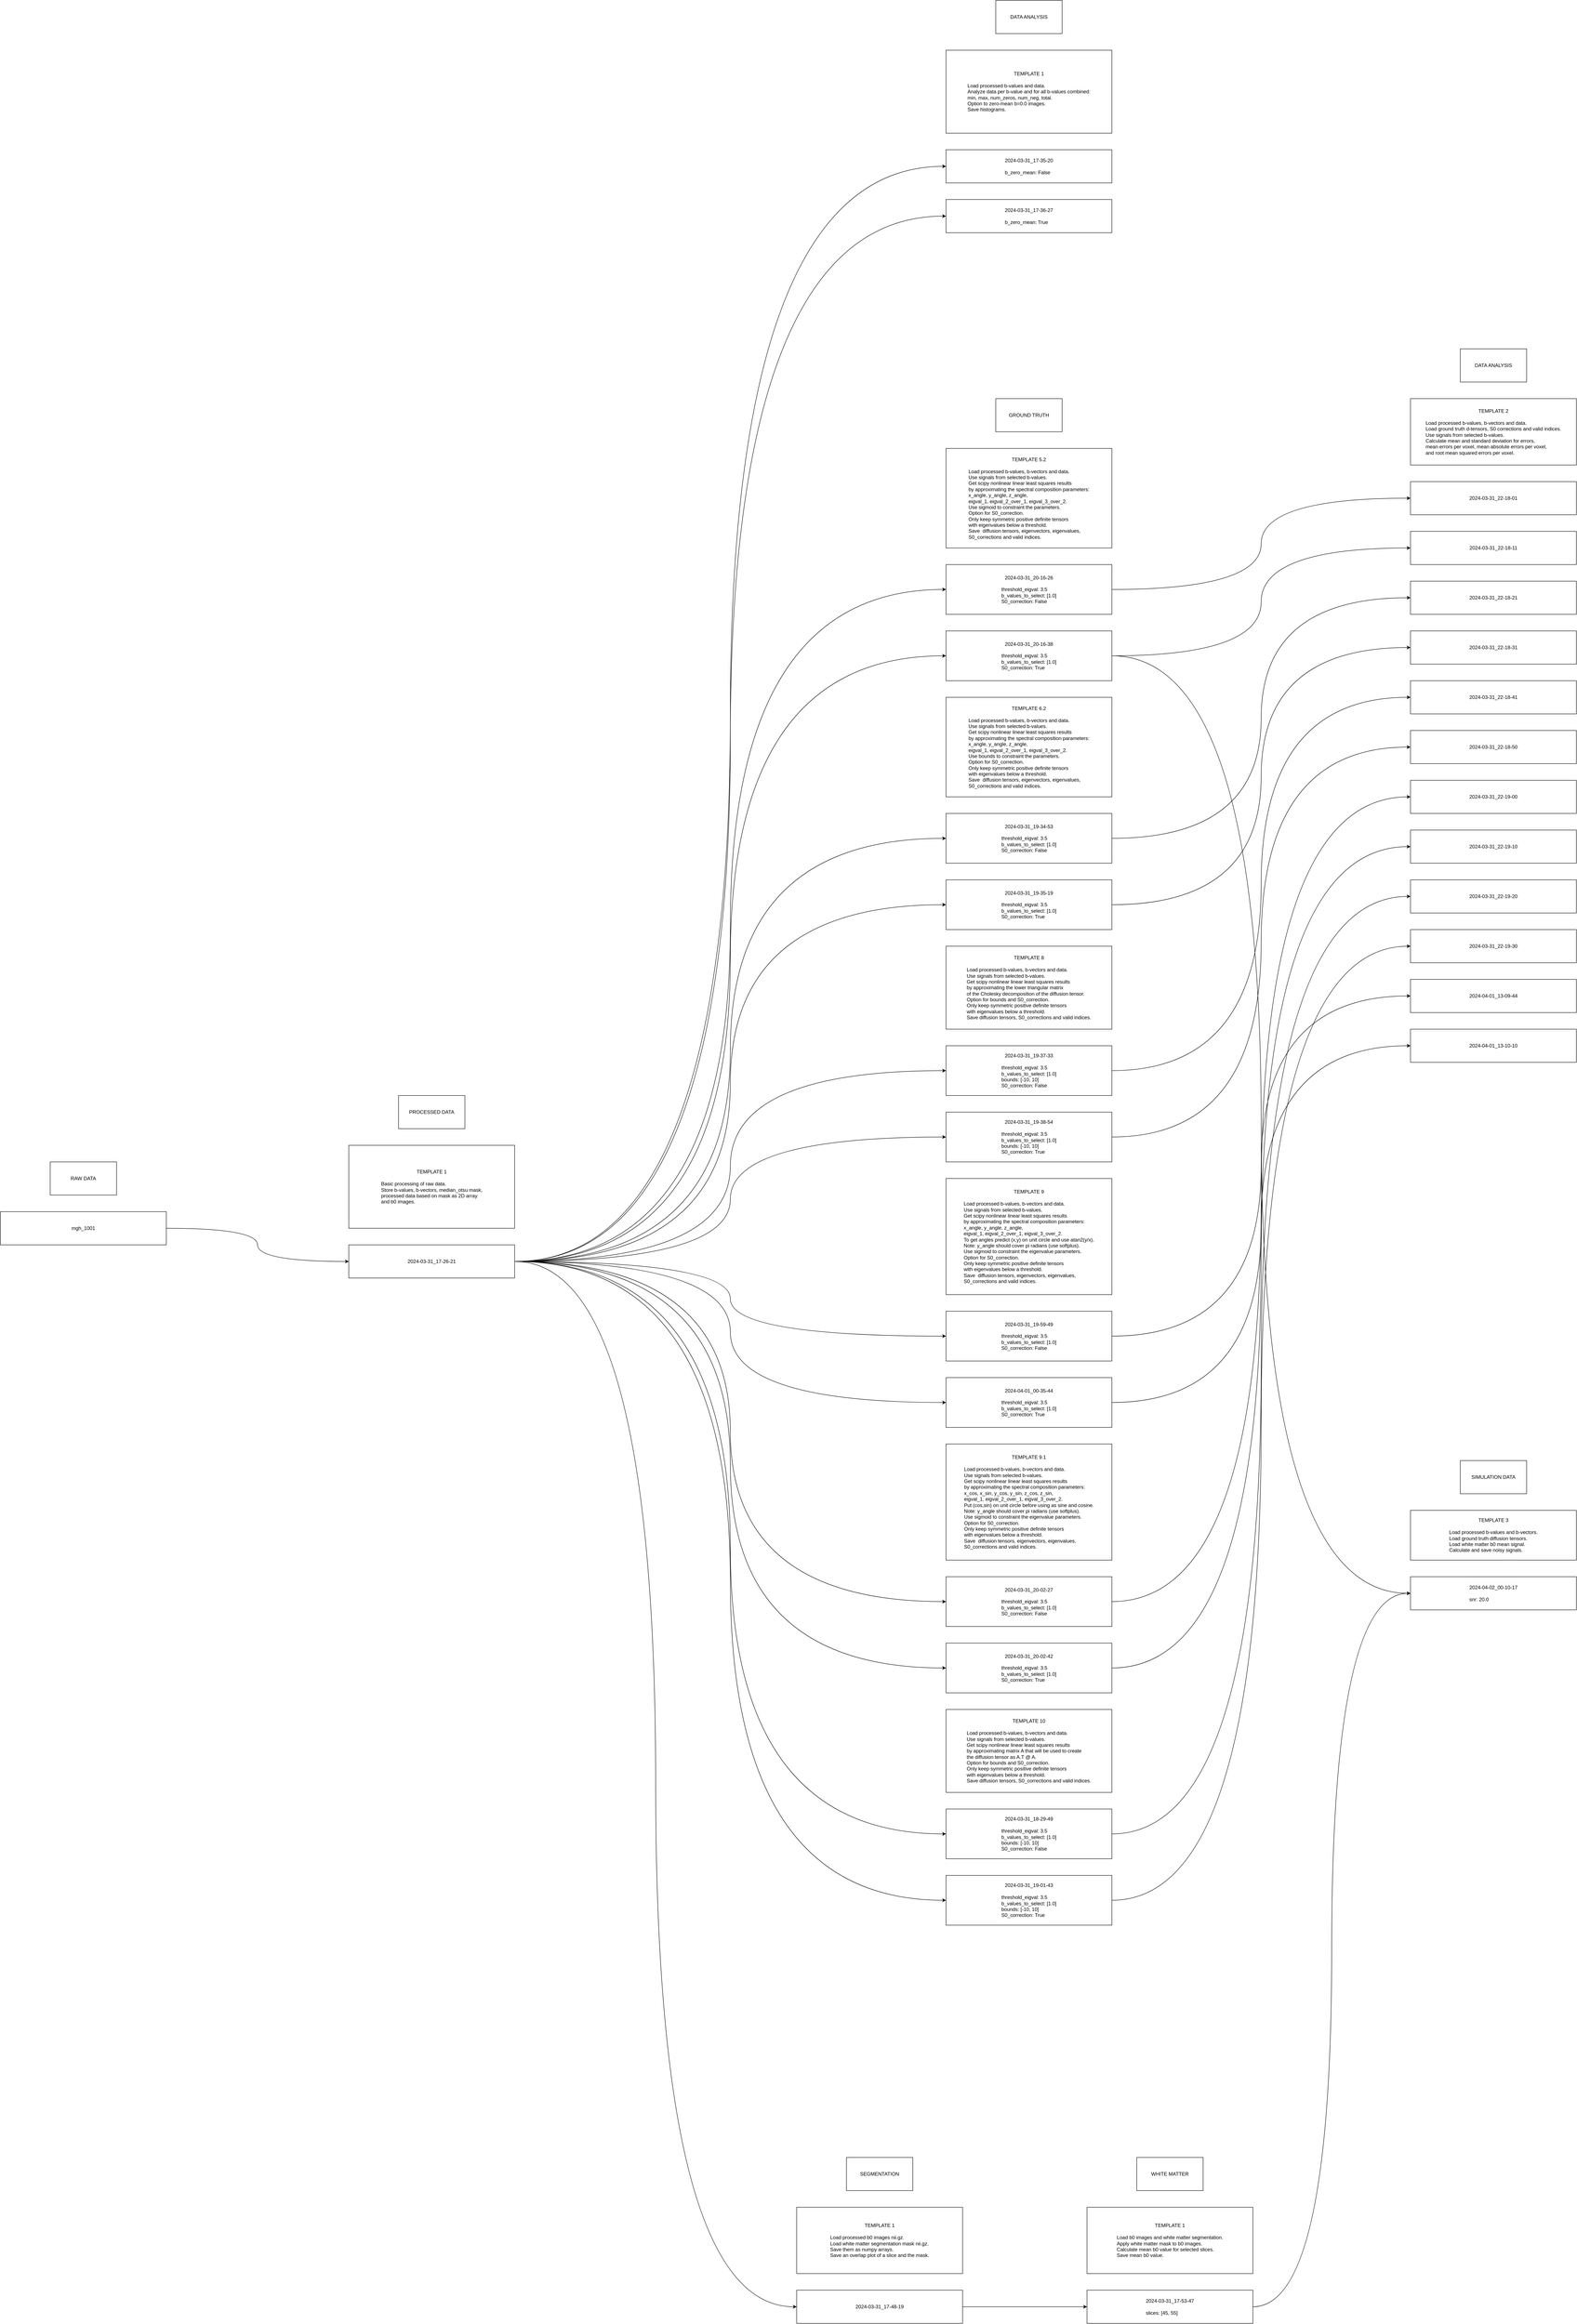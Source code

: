 <mxfile>
    <diagram id="uIHJJKto0LXYbZl0ostZ" name="Page-1">
        <mxGraphModel dx="482" dy="1199" grid="1" gridSize="10" guides="1" tooltips="1" connect="1" arrows="1" fold="1" page="1" pageScale="1" pageWidth="1100" pageHeight="850" math="0" shadow="0">
            <root>
                <mxCell id="0"/>
                <mxCell id="1" parent="0"/>
                <mxCell id="2" value="RAW DATA" style="rounded=0;whiteSpace=wrap;html=1;" vertex="1" parent="1">
                    <mxGeometry x="400" y="2040" width="160" height="80" as="geometry"/>
                </mxCell>
                <mxCell id="8" style="edgeStyle=orthogonalEdgeStyle;html=1;exitX=1;exitY=0.5;exitDx=0;exitDy=0;entryX=0;entryY=0.5;entryDx=0;entryDy=0;fontFamily=Helvetica;fontSize=12;curved=1;" edge="1" parent="1" source="3" target="6">
                    <mxGeometry relative="1" as="geometry"/>
                </mxCell>
                <mxCell id="3" value="mgh_1001" style="rounded=0;whiteSpace=wrap;html=1;" vertex="1" parent="1">
                    <mxGeometry x="280" y="2160" width="400" height="80" as="geometry"/>
                </mxCell>
                <mxCell id="4" value="PROCESSED DATA" style="rounded=0;whiteSpace=wrap;html=1;" vertex="1" parent="1">
                    <mxGeometry x="1240" y="1880" width="160" height="80" as="geometry"/>
                </mxCell>
                <mxCell id="5" value="&lt;font style=&quot;font-size: 12px;&quot;&gt;&lt;font style=&quot;font-size: 12px;&quot;&gt;TEMPLATE 1&lt;/font&gt;&lt;br&gt;&lt;br&gt;&lt;/font&gt;&lt;div style=&quot;text-align: left;&quot;&gt;&lt;div style=&quot;&quot;&gt;&lt;font style=&quot;font-size: 12px;&quot;&gt;Basic processing of raw data.&lt;/font&gt;&lt;/div&gt;&lt;div style=&quot;&quot;&gt;&lt;font style=&quot;font-size: 12px;&quot;&gt;Store b-values, b-vectors, median_otsu mask,&lt;/font&gt;&lt;/div&gt;&lt;div style=&quot;&quot;&gt;&lt;font style=&quot;font-size: 12px;&quot;&gt;processed data based on mask as 2D array&lt;/font&gt;&lt;/div&gt;&lt;div style=&quot;&quot;&gt;&lt;font style=&quot;font-size: 12px;&quot;&gt;and b0 images.&lt;/font&gt;&lt;/div&gt;&lt;/div&gt;" style="rounded=0;whiteSpace=wrap;html=1;" vertex="1" parent="1">
                    <mxGeometry x="1120" y="2000" width="400" height="200" as="geometry"/>
                </mxCell>
                <mxCell id="13" style="edgeStyle=orthogonalEdgeStyle;html=1;exitX=1;exitY=0.5;exitDx=0;exitDy=0;entryX=0;entryY=0.5;entryDx=0;entryDy=0;fontFamily=Helvetica;fontSize=12;curved=1;" edge="1" parent="1" source="6" target="11">
                    <mxGeometry relative="1" as="geometry"/>
                </mxCell>
                <mxCell id="14" style="edgeStyle=orthogonalEdgeStyle;html=1;exitX=1;exitY=0.5;exitDx=0;exitDy=0;entryX=0;entryY=0.5;entryDx=0;entryDy=0;fontFamily=Helvetica;fontSize=12;curved=1;" edge="1" parent="1" source="6" target="12">
                    <mxGeometry relative="1" as="geometry"/>
                </mxCell>
                <mxCell id="22" style="edgeStyle=orthogonalEdgeStyle;html=1;exitX=1;exitY=0.5;exitDx=0;exitDy=0;entryX=0;entryY=0.5;entryDx=0;entryDy=0;fontFamily=Helvetica;fontSize=12;curved=1;" edge="1" parent="1" source="6" target="17">
                    <mxGeometry relative="1" as="geometry"/>
                </mxCell>
                <mxCell id="23" style="edgeStyle=orthogonalEdgeStyle;html=1;exitX=1;exitY=0.5;exitDx=0;exitDy=0;entryX=0;entryY=0.5;entryDx=0;entryDy=0;fontFamily=Helvetica;fontSize=12;curved=1;" edge="1" parent="1" source="6" target="18">
                    <mxGeometry relative="1" as="geometry"/>
                </mxCell>
                <mxCell id="24" style="edgeStyle=orthogonalEdgeStyle;html=1;exitX=1;exitY=0.5;exitDx=0;exitDy=0;entryX=0;entryY=0.5;entryDx=0;entryDy=0;fontFamily=Helvetica;fontSize=12;curved=1;" edge="1" parent="1" source="6" target="20">
                    <mxGeometry relative="1" as="geometry"/>
                </mxCell>
                <mxCell id="25" style="edgeStyle=orthogonalEdgeStyle;html=1;exitX=1;exitY=0.5;exitDx=0;exitDy=0;entryX=0;entryY=0.5;entryDx=0;entryDy=0;fontFamily=Helvetica;fontSize=12;curved=1;" edge="1" parent="1" source="6" target="21">
                    <mxGeometry relative="1" as="geometry"/>
                </mxCell>
                <mxCell id="29" style="edgeStyle=orthogonalEdgeStyle;html=1;exitX=1;exitY=0.5;exitDx=0;exitDy=0;entryX=0;entryY=0.5;entryDx=0;entryDy=0;fontFamily=Helvetica;fontSize=12;curved=1;" edge="1" parent="1" source="6" target="27">
                    <mxGeometry relative="1" as="geometry"/>
                </mxCell>
                <mxCell id="30" style="edgeStyle=orthogonalEdgeStyle;html=1;exitX=1;exitY=0.5;exitDx=0;exitDy=0;entryX=0;entryY=0.5;entryDx=0;entryDy=0;fontFamily=Helvetica;fontSize=12;curved=1;" edge="1" parent="1" source="6" target="28">
                    <mxGeometry relative="1" as="geometry"/>
                </mxCell>
                <mxCell id="34" style="edgeStyle=orthogonalEdgeStyle;html=1;exitX=1;exitY=0.5;exitDx=0;exitDy=0;entryX=0;entryY=0.5;entryDx=0;entryDy=0;fontFamily=Helvetica;fontSize=12;curved=1;" edge="1" parent="1" source="6" target="32">
                    <mxGeometry relative="1" as="geometry"/>
                </mxCell>
                <mxCell id="35" style="edgeStyle=orthogonalEdgeStyle;html=1;exitX=1;exitY=0.5;exitDx=0;exitDy=0;entryX=0;entryY=0.5;entryDx=0;entryDy=0;fontFamily=Helvetica;fontSize=12;curved=1;" edge="1" parent="1" source="6" target="33">
                    <mxGeometry relative="1" as="geometry"/>
                </mxCell>
                <mxCell id="43" style="edgeStyle=orthogonalEdgeStyle;html=1;exitX=1;exitY=0.5;exitDx=0;exitDy=0;entryX=0;entryY=0.5;entryDx=0;entryDy=0;fontFamily=Helvetica;fontSize=12;curved=1;" edge="1" parent="1" source="6" target="38">
                    <mxGeometry relative="1" as="geometry"/>
                </mxCell>
                <mxCell id="44" style="edgeStyle=orthogonalEdgeStyle;html=1;exitX=1;exitY=0.5;exitDx=0;exitDy=0;entryX=0;entryY=0.5;entryDx=0;entryDy=0;fontFamily=Helvetica;fontSize=12;curved=1;" edge="1" parent="1" source="6" target="39">
                    <mxGeometry relative="1" as="geometry"/>
                </mxCell>
                <mxCell id="45" style="edgeStyle=orthogonalEdgeStyle;html=1;exitX=1;exitY=0.5;exitDx=0;exitDy=0;entryX=0;entryY=0.5;entryDx=0;entryDy=0;fontFamily=Helvetica;fontSize=12;curved=1;" edge="1" parent="1" source="6" target="41">
                    <mxGeometry relative="1" as="geometry"/>
                </mxCell>
                <mxCell id="46" style="edgeStyle=orthogonalEdgeStyle;html=1;exitX=1;exitY=0.5;exitDx=0;exitDy=0;entryX=0;entryY=0.5;entryDx=0;entryDy=0;fontFamily=Helvetica;fontSize=12;curved=1;" edge="1" parent="1" source="6" target="42">
                    <mxGeometry relative="1" as="geometry"/>
                </mxCell>
                <mxCell id="52" style="edgeStyle=orthogonalEdgeStyle;curved=1;html=1;exitX=1;exitY=0.5;exitDx=0;exitDy=0;entryX=0;entryY=0.5;entryDx=0;entryDy=0;fontFamily=Helvetica;fontSize=12;" edge="1" parent="1" source="6" target="50">
                    <mxGeometry relative="1" as="geometry"/>
                </mxCell>
                <mxCell id="6" value="2024-03-31_17-26-21" style="rounded=0;whiteSpace=wrap;html=1;" vertex="1" parent="1">
                    <mxGeometry x="1120" y="2240" width="400" height="80" as="geometry"/>
                </mxCell>
                <mxCell id="9" value="DATA ANALYSIS" style="rounded=0;whiteSpace=wrap;html=1;glass=0;shadow=0;" vertex="1" parent="1">
                    <mxGeometry x="2680" y="-760" width="160" height="80" as="geometry"/>
                </mxCell>
                <mxCell id="10" value="&lt;font style=&quot;font-size: 12px;&quot;&gt;&lt;font style=&quot;font-size: 12px;&quot;&gt;TEMPLATE 1&lt;/font&gt;&lt;br&gt;&lt;br&gt;&lt;/font&gt;&lt;div style=&quot;text-align: left;&quot;&gt;&lt;div style=&quot;&quot;&gt;&lt;div&gt;Load processed b-values and data.&lt;/div&gt;&lt;div&gt;Analyze data per b-value and for all b-values combined:&lt;/div&gt;&lt;div&gt;min, max, num_zeros, num_neg, total.&lt;/div&gt;&lt;div&gt;Option to zero-mean b=0.0 images.&lt;/div&gt;&lt;div&gt;Save histograms.&lt;/div&gt;&lt;/div&gt;&lt;/div&gt;" style="rounded=0;whiteSpace=wrap;html=1;" vertex="1" parent="1">
                    <mxGeometry x="2560" y="-640" width="400" height="200" as="geometry"/>
                </mxCell>
                <mxCell id="11" value="2024-03-31_17-35-20&lt;br&gt;&lt;br&gt;&lt;div style=&quot;text-align: left;&quot;&gt;b_zero_mean: False&lt;br&gt;&lt;/div&gt;" style="rounded=0;whiteSpace=wrap;html=1;" vertex="1" parent="1">
                    <mxGeometry x="2560" y="-400" width="400" height="80" as="geometry"/>
                </mxCell>
                <mxCell id="12" value="2024-03-31_17-36-27&lt;br&gt;&lt;br&gt;&lt;div style=&quot;text-align: left;&quot;&gt;b_zero_mean: True&lt;br&gt;&lt;/div&gt;" style="rounded=0;whiteSpace=wrap;html=1;" vertex="1" parent="1">
                    <mxGeometry x="2560" y="-280" width="400" height="80" as="geometry"/>
                </mxCell>
                <mxCell id="15" value="GROUND TRUTH" style="rounded=0;whiteSpace=wrap;html=1;" vertex="1" parent="1">
                    <mxGeometry x="2680" y="200" width="160" height="80" as="geometry"/>
                </mxCell>
                <mxCell id="16" value="&lt;font style=&quot;font-size: 12px;&quot;&gt;&lt;font style=&quot;font-size: 12px;&quot;&gt;TEMPLATE 5.2&lt;/font&gt;&lt;br&gt;&lt;br&gt;&lt;/font&gt;&lt;div style=&quot;text-align: left;&quot;&gt;&lt;div style=&quot;&quot;&gt;&lt;div&gt;Load processed b-values, b-vectors and data.&lt;/div&gt;&lt;div&gt;Use signals from selected b-values.&lt;/div&gt;&lt;div&gt;Get scipy nonlinear linear least squares results&lt;/div&gt;&lt;div&gt;by approximating the spectral composition parameters:&lt;/div&gt;&lt;div&gt;x_angle, y_angle, z_angle,&lt;/div&gt;&lt;div&gt;eigval_1, eigval_2_over_1, eigval_3_over_2.&lt;/div&gt;&lt;div&gt;Use sigmoid to constraint the parameters.&lt;/div&gt;&lt;div&gt;Option for S0_correction.&lt;/div&gt;&lt;div&gt;Only keep symmetric positive definite tensors&amp;nbsp;&lt;/div&gt;&lt;div&gt;with eigenvalues below a threshold.&lt;/div&gt;&lt;div&gt;Save&amp;nbsp; diffusion tensors, eigenvectors, eigenvalues,&lt;/div&gt;&lt;div&gt;S0_corrections and valid indices.&lt;/div&gt;&lt;/div&gt;&lt;/div&gt;" style="rounded=0;whiteSpace=wrap;html=1;" vertex="1" parent="1">
                    <mxGeometry x="2560" y="320" width="400" height="240" as="geometry"/>
                </mxCell>
                <mxCell id="68" style="edgeStyle=orthogonalEdgeStyle;curved=1;html=1;exitX=1;exitY=0.5;exitDx=0;exitDy=0;entryX=0;entryY=0.5;entryDx=0;entryDy=0;fontFamily=Helvetica;fontSize=12;" edge="1" parent="1" source="17" target="65">
                    <mxGeometry relative="1" as="geometry"/>
                </mxCell>
                <mxCell id="17" value="2024-03-31_20-16-26&lt;br&gt;&lt;br&gt;&lt;div style=&quot;text-align: left;&quot;&gt;&lt;div&gt;threshold_eigval: 3.5&lt;/div&gt;&lt;div&gt;b_values_to_select: [1.0]&lt;/div&gt;&lt;div&gt;&lt;span style=&quot;background-color: initial;&quot;&gt;S0_correction: False&lt;/span&gt;&lt;/div&gt;&lt;/div&gt;" style="rounded=0;whiteSpace=wrap;html=1;" vertex="1" parent="1">
                    <mxGeometry x="2560" y="600" width="400" height="120" as="geometry"/>
                </mxCell>
                <mxCell id="62" style="edgeStyle=orthogonalEdgeStyle;curved=1;html=1;exitX=1;exitY=0.5;exitDx=0;exitDy=0;entryX=0;entryY=0.5;entryDx=0;entryDy=0;fontFamily=Helvetica;fontSize=12;" edge="1" parent="1" source="18" target="60">
                    <mxGeometry relative="1" as="geometry"/>
                </mxCell>
                <mxCell id="69" style="edgeStyle=orthogonalEdgeStyle;curved=1;html=1;exitX=1;exitY=0.5;exitDx=0;exitDy=0;entryX=0;entryY=0.5;entryDx=0;entryDy=0;fontFamily=Helvetica;fontSize=12;" edge="1" parent="1" source="18" target="67">
                    <mxGeometry relative="1" as="geometry"/>
                </mxCell>
                <mxCell id="18" value="2024-03-31_20-16-38&lt;br&gt;&lt;br&gt;&lt;div style=&quot;text-align: left;&quot;&gt;&lt;div&gt;threshold_eigval: 3.5&lt;/div&gt;&lt;div&gt;b_values_to_select: [1.0]&lt;/div&gt;&lt;div&gt;&lt;span style=&quot;background-color: initial;&quot;&gt;S0_correction: True&lt;/span&gt;&lt;/div&gt;&lt;/div&gt;" style="rounded=0;whiteSpace=wrap;html=1;" vertex="1" parent="1">
                    <mxGeometry x="2560" y="760" width="400" height="120" as="geometry"/>
                </mxCell>
                <mxCell id="19" value="&lt;font style=&quot;font-size: 12px;&quot;&gt;&lt;font style=&quot;font-size: 12px;&quot;&gt;TEMPLATE 6.2&lt;/font&gt;&lt;br&gt;&lt;br&gt;&lt;/font&gt;&lt;div style=&quot;text-align: left;&quot;&gt;&lt;div style=&quot;&quot;&gt;&lt;div&gt;Load processed b-values, b-vectors and data.&lt;/div&gt;&lt;div&gt;Use signals from selected b-values.&lt;/div&gt;&lt;div&gt;Get scipy nonlinear linear least squares results&lt;/div&gt;&lt;div&gt;by approximating the spectral composition parameters:&lt;/div&gt;&lt;div&gt;x_angle, y_angle, z_angle,&lt;/div&gt;&lt;div&gt;eigval_1, eigval_2_over_1, eigval_3_over_2.&lt;/div&gt;&lt;div&gt;Use bounds to constraint the parameters.&lt;/div&gt;&lt;div&gt;Option for S0_correction.&lt;/div&gt;&lt;div&gt;Only keep symmetric positive definite tensors&amp;nbsp;&lt;/div&gt;&lt;div&gt;with eigenvalues below a threshold.&lt;/div&gt;&lt;div&gt;Save&amp;nbsp; diffusion tensors, eigenvectors, eigenvalues,&lt;/div&gt;&lt;div&gt;S0_corrections and valid indices.&lt;/div&gt;&lt;/div&gt;&lt;/div&gt;" style="rounded=0;whiteSpace=wrap;html=1;" vertex="1" parent="1">
                    <mxGeometry x="2560" y="920" width="400" height="240" as="geometry"/>
                </mxCell>
                <mxCell id="71" style="edgeStyle=orthogonalEdgeStyle;curved=1;html=1;exitX=1;exitY=0.5;exitDx=0;exitDy=0;entryX=0;entryY=0.5;entryDx=0;entryDy=0;fontFamily=Helvetica;fontSize=12;" edge="1" parent="1" source="20" target="70">
                    <mxGeometry relative="1" as="geometry"/>
                </mxCell>
                <mxCell id="20" value="2024-03-31_19-34-53&lt;br&gt;&lt;br&gt;&lt;div style=&quot;text-align: left;&quot;&gt;&lt;div&gt;threshold_eigval: 3.5&lt;/div&gt;&lt;div&gt;b_values_to_select: [1.0]&lt;/div&gt;&lt;div&gt;&lt;span style=&quot;background-color: initial;&quot;&gt;S0_correction: False&lt;/span&gt;&lt;br&gt;&lt;/div&gt;&lt;/div&gt;" style="rounded=0;whiteSpace=wrap;html=1;" vertex="1" parent="1">
                    <mxGeometry x="2560" y="1200" width="400" height="120" as="geometry"/>
                </mxCell>
                <mxCell id="73" style="edgeStyle=orthogonalEdgeStyle;curved=1;html=1;exitX=1;exitY=0.5;exitDx=0;exitDy=0;entryX=0;entryY=0.5;entryDx=0;entryDy=0;fontFamily=Helvetica;fontSize=12;" edge="1" parent="1" source="21" target="72">
                    <mxGeometry relative="1" as="geometry"/>
                </mxCell>
                <mxCell id="21" value="2024-03-31_19-35-19&lt;br&gt;&lt;br&gt;&lt;div style=&quot;text-align: left;&quot;&gt;&lt;div&gt;threshold_eigval: 3.5&lt;/div&gt;&lt;div&gt;b_values_to_select: [1.0]&lt;/div&gt;&lt;div&gt;&lt;span style=&quot;background-color: initial;&quot;&gt;S0_correction: True&lt;/span&gt;&lt;/div&gt;&lt;/div&gt;" style="rounded=0;whiteSpace=wrap;html=1;" vertex="1" parent="1">
                    <mxGeometry x="2560" y="1360" width="400" height="120" as="geometry"/>
                </mxCell>
                <mxCell id="26" value="&lt;font style=&quot;font-size: 12px;&quot;&gt;&lt;font style=&quot;font-size: 12px;&quot;&gt;TEMPLATE 8&lt;/font&gt;&lt;br&gt;&lt;br&gt;&lt;/font&gt;&lt;div style=&quot;text-align: left;&quot;&gt;&lt;div style=&quot;&quot;&gt;&lt;div&gt;Load processed b-values, b-vectors and data.&lt;/div&gt;&lt;div&gt;Use signals from selected b-values.&lt;/div&gt;&lt;div&gt;Get scipy nonlinear linear least squares results&lt;/div&gt;&lt;div&gt;by approximating the lower triangular matrix&amp;nbsp;&lt;/div&gt;&lt;div&gt;of the Cholesky decomposition of the diffusion tensor.&lt;/div&gt;&lt;div&gt;Option for bounds and S0_correction.&lt;/div&gt;&lt;div&gt;Only keep symmetric positive definite tensors&amp;nbsp;&lt;/div&gt;&lt;div&gt;with eigenvalues below a threshold.&lt;/div&gt;&lt;div&gt;Save diffusion tensors, S0_corrections and valid indices.&lt;/div&gt;&lt;/div&gt;&lt;/div&gt;" style="rounded=0;whiteSpace=wrap;html=1;" vertex="1" parent="1">
                    <mxGeometry x="2560" y="1520" width="400" height="200" as="geometry"/>
                </mxCell>
                <mxCell id="75" style="edgeStyle=orthogonalEdgeStyle;curved=1;html=1;exitX=1;exitY=0.5;exitDx=0;exitDy=0;entryX=0;entryY=0.5;entryDx=0;entryDy=0;fontFamily=Helvetica;fontSize=12;" edge="1" parent="1" source="27" target="74">
                    <mxGeometry relative="1" as="geometry"/>
                </mxCell>
                <mxCell id="27" value="2024-03-31_19-37-33&lt;br&gt;&lt;br&gt;&lt;div style=&quot;text-align: left;&quot;&gt;&lt;div&gt;threshold_eigval: 3.5&lt;/div&gt;&lt;div&gt;b_values_to_select: [1.0]&lt;/div&gt;&lt;div&gt;bounds: [-10, 10]&lt;br&gt;&lt;/div&gt;&lt;div&gt;&lt;span style=&quot;background-color: initial;&quot;&gt;S0_correction: False&lt;/span&gt;&lt;br&gt;&lt;/div&gt;&lt;/div&gt;" style="rounded=0;whiteSpace=wrap;html=1;" vertex="1" parent="1">
                    <mxGeometry x="2560" y="1760" width="400" height="120" as="geometry"/>
                </mxCell>
                <mxCell id="77" style="edgeStyle=orthogonalEdgeStyle;curved=1;html=1;exitX=1;exitY=0.5;exitDx=0;exitDy=0;entryX=0;entryY=0.5;entryDx=0;entryDy=0;fontFamily=Helvetica;fontSize=12;" edge="1" parent="1" source="28" target="76">
                    <mxGeometry relative="1" as="geometry"/>
                </mxCell>
                <mxCell id="28" value="2024-03-31_19-38-54&lt;br&gt;&lt;br&gt;&lt;div style=&quot;text-align: left;&quot;&gt;&lt;div&gt;threshold_eigval: 3.5&lt;/div&gt;&lt;div&gt;b_values_to_select: [1.0]&lt;/div&gt;&lt;div&gt;bounds: [-10, 10]&lt;br&gt;&lt;/div&gt;&lt;div&gt;&lt;span style=&quot;background-color: initial;&quot;&gt;S0_correction: True&lt;/span&gt;&lt;/div&gt;&lt;/div&gt;" style="rounded=0;whiteSpace=wrap;html=1;" vertex="1" parent="1">
                    <mxGeometry x="2560" y="1920" width="400" height="120" as="geometry"/>
                </mxCell>
                <mxCell id="31" value="&lt;font style=&quot;font-size: 12px;&quot;&gt;&lt;font style=&quot;font-size: 12px;&quot;&gt;TEMPLATE 9&lt;/font&gt;&lt;br&gt;&lt;br&gt;&lt;/font&gt;&lt;div style=&quot;text-align: left;&quot;&gt;&lt;div style=&quot;&quot;&gt;&lt;div&gt;Load processed b-values, b-vectors and data.&lt;/div&gt;&lt;div&gt;Use signals from selected b-values.&lt;/div&gt;&lt;div&gt;Get scipy nonlinear linear least squares results&lt;/div&gt;&lt;div&gt;by approximating the spectral composition parameters:&lt;/div&gt;&lt;div&gt;x_angle, y_angle, z_angle,&lt;/div&gt;&lt;div&gt;eigval_1, eigval_2_over_1, eigval_3_over_2.&lt;/div&gt;&lt;div&gt;To get angles predict (x,y) on unit circle and use atan2(y/x).&lt;/div&gt;&lt;div&gt;Note: y_angle should cover pi radians (use softplus).&lt;/div&gt;&lt;div&gt;Use sigmoid to constraint the eigenvalue parameters.&lt;/div&gt;&lt;div&gt;Option for S0_correction.&lt;/div&gt;&lt;div&gt;Only keep symmetric positive definite tensors&amp;nbsp;&lt;/div&gt;&lt;div&gt;with eigenvalues below a threshold.&lt;/div&gt;&lt;div&gt;Save&amp;nbsp; diffusion tensors, eigenvectors, eigenvalues,&lt;/div&gt;&lt;div&gt;S0_corrections and valid indices.&lt;/div&gt;&lt;/div&gt;&lt;/div&gt;" style="rounded=0;whiteSpace=wrap;html=1;" vertex="1" parent="1">
                    <mxGeometry x="2560" y="2080" width="400" height="280" as="geometry"/>
                </mxCell>
                <mxCell id="87" style="edgeStyle=orthogonalEdgeStyle;curved=1;html=1;exitX=1;exitY=0.5;exitDx=0;exitDy=0;entryX=0;entryY=0.5;entryDx=0;entryDy=0;fontFamily=Helvetica;fontSize=12;" edge="1" parent="1" source="32" target="86">
                    <mxGeometry relative="1" as="geometry"/>
                </mxCell>
                <mxCell id="32" value="2024-03-31_19-59-49&lt;br&gt;&lt;br&gt;&lt;div style=&quot;text-align: left;&quot;&gt;&lt;div&gt;threshold_eigval: 3.5&lt;/div&gt;&lt;div&gt;b_values_to_select: [1.0]&lt;/div&gt;&lt;div&gt;&lt;span style=&quot;background-color: initial;&quot;&gt;S0_correction: False&lt;/span&gt;&lt;br&gt;&lt;/div&gt;&lt;/div&gt;" style="rounded=0;whiteSpace=wrap;html=1;" vertex="1" parent="1">
                    <mxGeometry x="2560" y="2400" width="400" height="120" as="geometry"/>
                </mxCell>
                <mxCell id="89" style="edgeStyle=orthogonalEdgeStyle;curved=1;html=1;exitX=1;exitY=0.5;exitDx=0;exitDy=0;entryX=0;entryY=0.5;entryDx=0;entryDy=0;fontFamily=Helvetica;fontSize=12;" edge="1" parent="1" source="33" target="88">
                    <mxGeometry relative="1" as="geometry"/>
                </mxCell>
                <mxCell id="33" value="2024-04-01_00-35-44&lt;br&gt;&lt;br&gt;&lt;div style=&quot;text-align: left;&quot;&gt;&lt;div&gt;threshold_eigval: 3.5&lt;/div&gt;&lt;div&gt;b_values_to_select: [1.0]&lt;/div&gt;&lt;div&gt;&lt;span style=&quot;background-color: initial;&quot;&gt;S0_correction: True&lt;/span&gt;&lt;/div&gt;&lt;/div&gt;" style="rounded=0;whiteSpace=wrap;html=1;" vertex="1" parent="1">
                    <mxGeometry x="2560" y="2560" width="400" height="120" as="geometry"/>
                </mxCell>
                <mxCell id="37" value="&lt;font style=&quot;font-size: 12px;&quot;&gt;&lt;font style=&quot;font-size: 12px;&quot;&gt;TEMPLATE 9.1&lt;/font&gt;&lt;br&gt;&lt;br&gt;&lt;/font&gt;&lt;div style=&quot;text-align: left;&quot;&gt;&lt;div style=&quot;&quot;&gt;&lt;div&gt;Load processed b-values, b-vectors and data.&lt;/div&gt;&lt;div&gt;Use signals from selected b-values.&lt;/div&gt;&lt;div&gt;Get scipy nonlinear linear least squares results&lt;/div&gt;&lt;div&gt;by approximating the spectral composition parameters:&lt;/div&gt;&lt;div&gt;x_cos, x_sin, y_cos, y_sin, z_cos, z_sin,&lt;/div&gt;&lt;div&gt;eigval_1, eigval_2_over_1, eigval_3_over_2.&lt;/div&gt;&lt;div&gt;Put (cos,sin) on unit circle before using as sine and cosine.&lt;/div&gt;&lt;div&gt;Note: y_angle should cover pi radians (use softplus).&lt;/div&gt;&lt;div&gt;Use sigmoid to constraint the eigenvalue parameters.&lt;/div&gt;&lt;div&gt;Option for S0_correction.&lt;/div&gt;&lt;div&gt;Only keep symmetric positive definite tensors&amp;nbsp;&lt;/div&gt;&lt;div&gt;with eigenvalues below a threshold.&lt;/div&gt;&lt;div&gt;Save&amp;nbsp; diffusion tensors, eigenvectors, eigenvalues,&lt;/div&gt;&lt;div&gt;S0_corrections and valid indices.&lt;/div&gt;&lt;/div&gt;&lt;/div&gt;" style="rounded=0;whiteSpace=wrap;html=1;" vertex="1" parent="1">
                    <mxGeometry x="2560" y="2720" width="400" height="280" as="geometry"/>
                </mxCell>
                <mxCell id="79" style="edgeStyle=orthogonalEdgeStyle;curved=1;html=1;exitX=1;exitY=0.5;exitDx=0;exitDy=0;entryX=0;entryY=0.5;entryDx=0;entryDy=0;fontFamily=Helvetica;fontSize=12;" edge="1" parent="1" source="38" target="78">
                    <mxGeometry relative="1" as="geometry"/>
                </mxCell>
                <mxCell id="38" value="2024-03-31_20-02-27&lt;br&gt;&lt;br&gt;&lt;div style=&quot;text-align: left;&quot;&gt;&lt;div&gt;threshold_eigval: 3.5&lt;/div&gt;&lt;div&gt;b_values_to_select: [1.0]&lt;/div&gt;&lt;div&gt;&lt;span style=&quot;background-color: initial;&quot;&gt;S0_correction: False&lt;/span&gt;&lt;br&gt;&lt;/div&gt;&lt;/div&gt;" style="rounded=0;whiteSpace=wrap;html=1;" vertex="1" parent="1">
                    <mxGeometry x="2560" y="3040" width="400" height="120" as="geometry"/>
                </mxCell>
                <mxCell id="81" style="edgeStyle=orthogonalEdgeStyle;curved=1;html=1;exitX=1;exitY=0.5;exitDx=0;exitDy=0;entryX=0;entryY=0.5;entryDx=0;entryDy=0;fontFamily=Helvetica;fontSize=12;" edge="1" parent="1" source="39" target="80">
                    <mxGeometry relative="1" as="geometry"/>
                </mxCell>
                <mxCell id="39" value="2024-03-31_20-02-42&lt;br&gt;&lt;br&gt;&lt;div style=&quot;text-align: left;&quot;&gt;&lt;div&gt;threshold_eigval: 3.5&lt;/div&gt;&lt;div&gt;b_values_to_select: [1.0]&lt;/div&gt;&lt;div&gt;&lt;span style=&quot;background-color: initial;&quot;&gt;S0_correction: True&lt;/span&gt;&lt;/div&gt;&lt;/div&gt;" style="rounded=0;whiteSpace=wrap;html=1;" vertex="1" parent="1">
                    <mxGeometry x="2560" y="3200" width="400" height="120" as="geometry"/>
                </mxCell>
                <mxCell id="40" value="&lt;font style=&quot;font-size: 12px;&quot;&gt;&lt;font style=&quot;font-size: 12px;&quot;&gt;TEMPLATE 10&lt;/font&gt;&lt;br&gt;&lt;br&gt;&lt;/font&gt;&lt;div style=&quot;text-align: left;&quot;&gt;&lt;div style=&quot;&quot;&gt;&lt;div&gt;Load processed b-values, b-vectors and data.&lt;/div&gt;&lt;div&gt;Use signals from selected b-values.&lt;/div&gt;&lt;div&gt;Get scipy nonlinear linear least squares results&lt;/div&gt;&lt;div&gt;by approximating matrix A that will be used to create&amp;nbsp;&lt;/div&gt;&lt;div&gt;the diffusion tensor as A.T @ A.&lt;/div&gt;&lt;div&gt;Option for bounds and S0_correction.&lt;/div&gt;&lt;div&gt;Only keep symmetric positive definite tensors&amp;nbsp;&lt;/div&gt;&lt;div&gt;with eigenvalues below a threshold.&lt;/div&gt;&lt;div&gt;Save diffusion tensors, S0_corrections and valid indices.&lt;/div&gt;&lt;/div&gt;&lt;/div&gt;" style="rounded=0;whiteSpace=wrap;html=1;" vertex="1" parent="1">
                    <mxGeometry x="2560" y="3360" width="400" height="200" as="geometry"/>
                </mxCell>
                <mxCell id="83" style="edgeStyle=orthogonalEdgeStyle;curved=1;html=1;exitX=1;exitY=0.5;exitDx=0;exitDy=0;entryX=0;entryY=0.5;entryDx=0;entryDy=0;fontFamily=Helvetica;fontSize=12;" edge="1" parent="1" source="41" target="82">
                    <mxGeometry relative="1" as="geometry"/>
                </mxCell>
                <mxCell id="41" value="2024-03-31_18-29-49&lt;br&gt;&lt;br&gt;&lt;div style=&quot;text-align: left;&quot;&gt;&lt;div&gt;threshold_eigval: 3.5&lt;/div&gt;&lt;div&gt;b_values_to_select: [1.0]&lt;/div&gt;&lt;div&gt;bounds: [-10, 10]&lt;br&gt;&lt;/div&gt;&lt;div&gt;&lt;span style=&quot;background-color: initial;&quot;&gt;S0_correction: False&lt;/span&gt;&lt;br&gt;&lt;/div&gt;&lt;/div&gt;" style="rounded=0;whiteSpace=wrap;html=1;" vertex="1" parent="1">
                    <mxGeometry x="2560" y="3600" width="400" height="120" as="geometry"/>
                </mxCell>
                <mxCell id="85" style="edgeStyle=orthogonalEdgeStyle;curved=1;html=1;exitX=1;exitY=0.5;exitDx=0;exitDy=0;entryX=0;entryY=0.5;entryDx=0;entryDy=0;fontFamily=Helvetica;fontSize=12;" edge="1" parent="1" source="42" target="84">
                    <mxGeometry relative="1" as="geometry"/>
                </mxCell>
                <mxCell id="42" value="2024-03-31_19-01-43&lt;br&gt;&lt;br&gt;&lt;div style=&quot;text-align: left;&quot;&gt;&lt;div&gt;threshold_eigval: 3.5&lt;/div&gt;&lt;div&gt;b_values_to_select: [1.0]&lt;/div&gt;&lt;div&gt;bounds: [-10, 10]&lt;br&gt;&lt;/div&gt;&lt;div&gt;&lt;span style=&quot;background-color: initial;&quot;&gt;S0_correction: True&lt;/span&gt;&lt;/div&gt;&lt;/div&gt;" style="rounded=0;whiteSpace=wrap;html=1;" vertex="1" parent="1">
                    <mxGeometry x="2560" y="3760" width="400" height="120" as="geometry"/>
                </mxCell>
                <mxCell id="48" value="SEGMENTATION" style="rounded=0;whiteSpace=wrap;html=1;glass=0;shadow=0;" vertex="1" parent="1">
                    <mxGeometry x="2320" y="4440" width="160" height="80" as="geometry"/>
                </mxCell>
                <mxCell id="49" value="&lt;font style=&quot;font-size: 12px;&quot;&gt;&lt;font style=&quot;font-size: 12px;&quot;&gt;TEMPLATE 1&lt;/font&gt;&lt;br&gt;&lt;br&gt;&lt;/font&gt;&lt;div style=&quot;text-align: left;&quot;&gt;&lt;div style=&quot;&quot;&gt;&lt;div&gt;Load processed b0 images nii.gz.&lt;/div&gt;&lt;div&gt;Load white matter segmentation mask nii.gz.&lt;/div&gt;&lt;div&gt;Save them as numpy arrays.&lt;/div&gt;&lt;div&gt;Save an overlap plot of a slice and the mask.&lt;/div&gt;&lt;/div&gt;&lt;/div&gt;" style="rounded=0;whiteSpace=wrap;html=1;" vertex="1" parent="1">
                    <mxGeometry x="2200" y="4560" width="400" height="160" as="geometry"/>
                </mxCell>
                <mxCell id="58" style="edgeStyle=orthogonalEdgeStyle;curved=1;html=1;exitX=1;exitY=0.5;exitDx=0;exitDy=0;entryX=0;entryY=0.5;entryDx=0;entryDy=0;fontFamily=Helvetica;fontSize=12;" edge="1" parent="1" source="50" target="55">
                    <mxGeometry relative="1" as="geometry"/>
                </mxCell>
                <mxCell id="50" value="2024-03-31_17-48-19" style="rounded=0;whiteSpace=wrap;html=1;" vertex="1" parent="1">
                    <mxGeometry x="2200" y="4760" width="400" height="80" as="geometry"/>
                </mxCell>
                <mxCell id="53" value="WHITE MATTER" style="rounded=0;whiteSpace=wrap;html=1;glass=0;shadow=0;" vertex="1" parent="1">
                    <mxGeometry x="3020" y="4440" width="160" height="80" as="geometry"/>
                </mxCell>
                <mxCell id="54" value="&lt;font style=&quot;font-size: 12px;&quot;&gt;&lt;font style=&quot;font-size: 12px;&quot;&gt;TEMPLATE 1&lt;/font&gt;&lt;br&gt;&lt;br&gt;&lt;/font&gt;&lt;div style=&quot;text-align: left;&quot;&gt;&lt;div style=&quot;&quot;&gt;&lt;div&gt;Load b0 images and white matter segmentation.&lt;/div&gt;&lt;div&gt;Apply white matter mask to b0 images.&lt;/div&gt;&lt;div&gt;Calculate mean b0 value for selected slices.&lt;/div&gt;&lt;div&gt;Save mean b0 value.&lt;/div&gt;&lt;/div&gt;&lt;/div&gt;" style="rounded=0;whiteSpace=wrap;html=1;" vertex="1" parent="1">
                    <mxGeometry x="2900" y="4560" width="400" height="160" as="geometry"/>
                </mxCell>
                <mxCell id="63" style="edgeStyle=orthogonalEdgeStyle;curved=1;html=1;exitX=1;exitY=0.5;exitDx=0;exitDy=0;entryX=0;entryY=0.5;entryDx=0;entryDy=0;fontFamily=Helvetica;fontSize=12;" edge="1" parent="1" source="55" target="60">
                    <mxGeometry relative="1" as="geometry"/>
                </mxCell>
                <mxCell id="55" value="2024-03-31_17-53-47&lt;br&gt;&lt;br&gt;&lt;div style=&quot;text-align: left;&quot;&gt;slices: [45, 55]&lt;br&gt;&lt;/div&gt;" style="rounded=0;whiteSpace=wrap;html=1;" vertex="1" parent="1">
                    <mxGeometry x="2900" y="4760" width="400" height="80" as="geometry"/>
                </mxCell>
                <mxCell id="59" value="&lt;font style=&quot;font-size: 12px;&quot;&gt;&lt;font style=&quot;font-size: 12px;&quot;&gt;TEMPLATE 3&lt;/font&gt;&lt;br&gt;&lt;br&gt;&lt;/font&gt;&lt;div style=&quot;text-align: left;&quot;&gt;&lt;div style=&quot;&quot;&gt;&lt;div&gt;Load processed b-values and b-vectors.&lt;/div&gt;&lt;div&gt;Load ground truth diffusion tensors.&lt;/div&gt;&lt;div&gt;Load white matter b0 mean signal.&lt;/div&gt;&lt;div&gt;Calculate and save noisy signals.&lt;/div&gt;&lt;/div&gt;&lt;/div&gt;" style="rounded=0;whiteSpace=wrap;html=1;" vertex="1" parent="1">
                    <mxGeometry x="3680" y="2880" width="400" height="120" as="geometry"/>
                </mxCell>
                <mxCell id="60" value="2024-04-02_00-10-17&lt;br&gt;&lt;br&gt;&lt;div style=&quot;text-align: left;&quot;&gt;&lt;div&gt;snr: 20.0&lt;br&gt;&lt;/div&gt;&lt;/div&gt;" style="rounded=0;whiteSpace=wrap;html=1;" vertex="1" parent="1">
                    <mxGeometry x="3680" y="3040" width="400" height="80" as="geometry"/>
                </mxCell>
                <mxCell id="61" value="SIMULATION DATA" style="rounded=0;whiteSpace=wrap;html=1;" vertex="1" parent="1">
                    <mxGeometry x="3800" y="2760" width="160" height="80" as="geometry"/>
                </mxCell>
                <mxCell id="64" value="&lt;font style=&quot;font-size: 12px;&quot;&gt;&lt;font style=&quot;font-size: 12px;&quot;&gt;TEMPLATE 2&lt;/font&gt;&lt;br&gt;&lt;br&gt;&lt;/font&gt;&lt;div style=&quot;text-align: left;&quot;&gt;&lt;div style=&quot;&quot;&gt;&lt;div&gt;Load processed b-values, b-vectors and data.&lt;/div&gt;&lt;div&gt;Load ground truth d-tensors, S0 corrections and valid indices.&lt;/div&gt;&lt;div&gt;Use signals from selected b-values.&lt;/div&gt;&lt;div&gt;Calculate mean and standard deviation for errors,&amp;nbsp;&lt;/div&gt;&lt;div&gt;mean errors per voxel, mean absolute errors per voxel,&amp;nbsp;&lt;/div&gt;&lt;div&gt;and root mean squared errors per voxel.&lt;/div&gt;&lt;/div&gt;&lt;/div&gt;" style="rounded=0;whiteSpace=wrap;html=1;" vertex="1" parent="1">
                    <mxGeometry x="3680" y="200" width="400" height="160" as="geometry"/>
                </mxCell>
                <mxCell id="65" value="2024-03-31_22-18-01" style="rounded=0;whiteSpace=wrap;html=1;" vertex="1" parent="1">
                    <mxGeometry x="3680" y="400" width="400" height="80" as="geometry"/>
                </mxCell>
                <mxCell id="66" value="DATA ANALYSIS" style="rounded=0;whiteSpace=wrap;html=1;" vertex="1" parent="1">
                    <mxGeometry x="3800" y="80" width="160" height="80" as="geometry"/>
                </mxCell>
                <mxCell id="67" value="2024-03-31_22-18-11" style="rounded=0;whiteSpace=wrap;html=1;" vertex="1" parent="1">
                    <mxGeometry x="3680" y="520" width="400" height="80" as="geometry"/>
                </mxCell>
                <mxCell id="70" value="2024-03-31_22-18-21" style="rounded=0;whiteSpace=wrap;html=1;" vertex="1" parent="1">
                    <mxGeometry x="3680" y="640" width="400" height="80" as="geometry"/>
                </mxCell>
                <mxCell id="72" value="2024-03-31_22-18-31" style="rounded=0;whiteSpace=wrap;html=1;" vertex="1" parent="1">
                    <mxGeometry x="3680" y="760" width="400" height="80" as="geometry"/>
                </mxCell>
                <mxCell id="74" value="2024-03-31_22-18-41" style="rounded=0;whiteSpace=wrap;html=1;" vertex="1" parent="1">
                    <mxGeometry x="3680" y="880" width="400" height="80" as="geometry"/>
                </mxCell>
                <mxCell id="76" value="2024-03-31_22-18-50" style="rounded=0;whiteSpace=wrap;html=1;" vertex="1" parent="1">
                    <mxGeometry x="3680" y="1000" width="400" height="80" as="geometry"/>
                </mxCell>
                <mxCell id="78" value="2024-03-31_22-19-00" style="rounded=0;whiteSpace=wrap;html=1;" vertex="1" parent="1">
                    <mxGeometry x="3680" y="1120" width="400" height="80" as="geometry"/>
                </mxCell>
                <mxCell id="80" value="2024-03-31_22-19-10" style="rounded=0;whiteSpace=wrap;html=1;" vertex="1" parent="1">
                    <mxGeometry x="3680" y="1240" width="400" height="80" as="geometry"/>
                </mxCell>
                <mxCell id="82" value="2024-03-31_22-19-20" style="rounded=0;whiteSpace=wrap;html=1;" vertex="1" parent="1">
                    <mxGeometry x="3680" y="1360" width="400" height="80" as="geometry"/>
                </mxCell>
                <mxCell id="84" value="2024-03-31_22-19-30" style="rounded=0;whiteSpace=wrap;html=1;" vertex="1" parent="1">
                    <mxGeometry x="3680" y="1480" width="400" height="80" as="geometry"/>
                </mxCell>
                <mxCell id="86" value="2024-04-01_13-09-44" style="rounded=0;whiteSpace=wrap;html=1;" vertex="1" parent="1">
                    <mxGeometry x="3680" y="1600" width="400" height="80" as="geometry"/>
                </mxCell>
                <mxCell id="88" value="2024-04-01_13-10-10" style="rounded=0;whiteSpace=wrap;html=1;" vertex="1" parent="1">
                    <mxGeometry x="3680" y="1720" width="400" height="80" as="geometry"/>
                </mxCell>
            </root>
        </mxGraphModel>
    </diagram>
</mxfile>